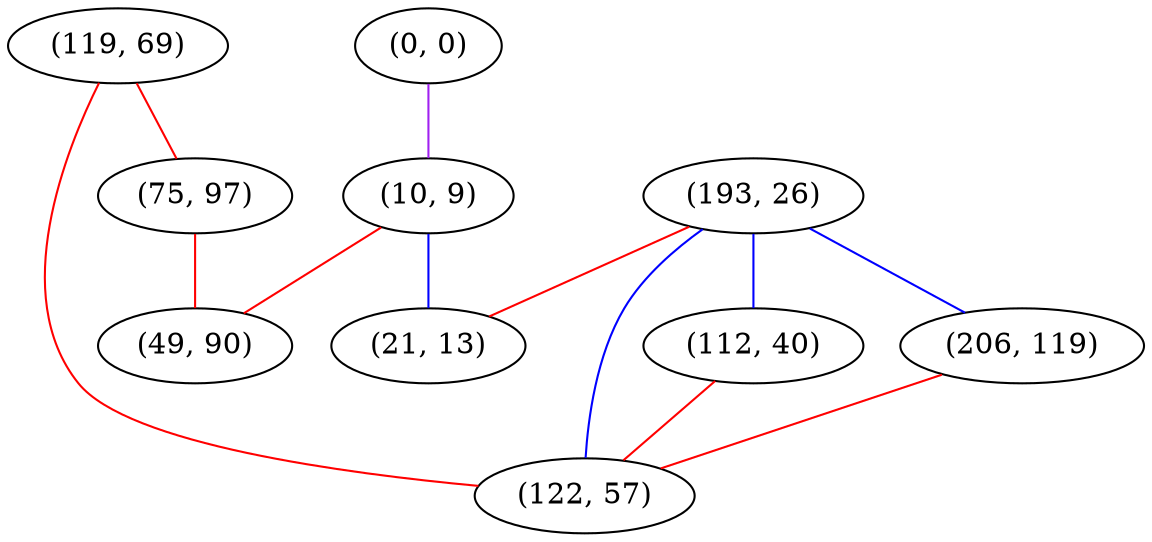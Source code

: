 graph "" {
"(119, 69)";
"(193, 26)";
"(112, 40)";
"(0, 0)";
"(75, 97)";
"(10, 9)";
"(49, 90)";
"(206, 119)";
"(21, 13)";
"(122, 57)";
"(119, 69)" -- "(75, 97)"  [color=red, key=0, weight=1];
"(119, 69)" -- "(122, 57)"  [color=red, key=0, weight=1];
"(193, 26)" -- "(112, 40)"  [color=blue, key=0, weight=3];
"(193, 26)" -- "(206, 119)"  [color=blue, key=0, weight=3];
"(193, 26)" -- "(21, 13)"  [color=red, key=0, weight=1];
"(193, 26)" -- "(122, 57)"  [color=blue, key=0, weight=3];
"(112, 40)" -- "(122, 57)"  [color=red, key=0, weight=1];
"(0, 0)" -- "(10, 9)"  [color=purple, key=0, weight=4];
"(75, 97)" -- "(49, 90)"  [color=red, key=0, weight=1];
"(10, 9)" -- "(49, 90)"  [color=red, key=0, weight=1];
"(10, 9)" -- "(21, 13)"  [color=blue, key=0, weight=3];
"(206, 119)" -- "(122, 57)"  [color=red, key=0, weight=1];
}
